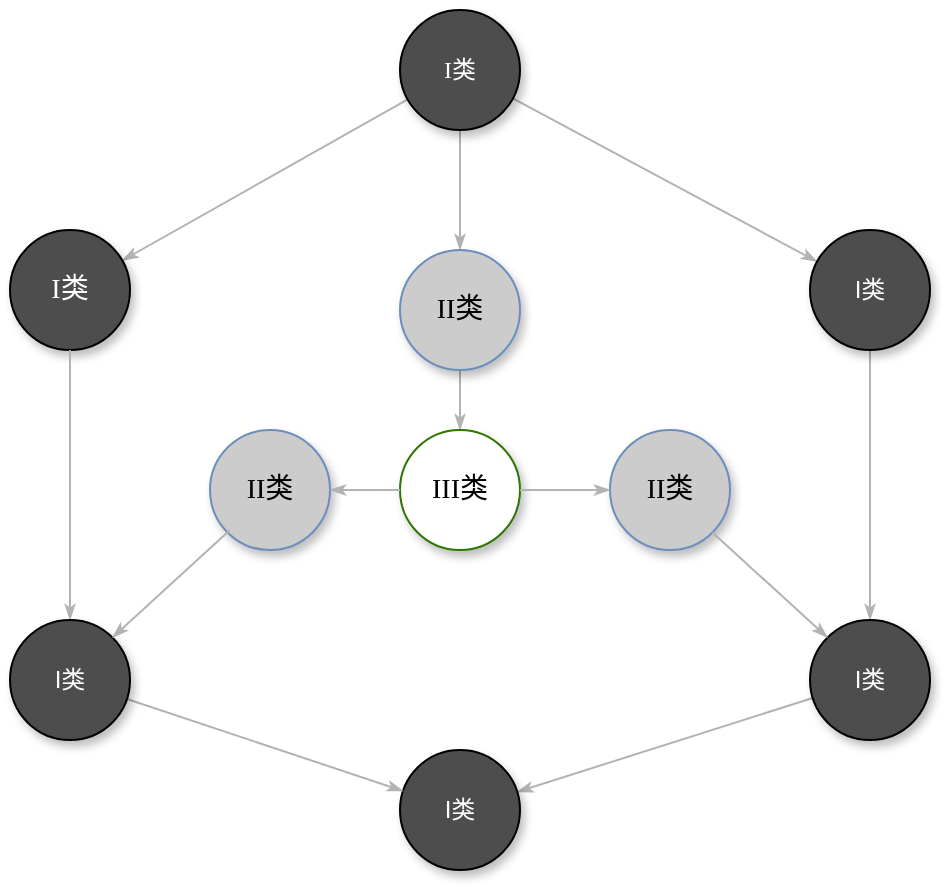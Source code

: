 <mxfile version="20.1.4" type="github">
  <diagram name="Page-1" id="42789a77-a242-8287-6e28-9cd8cfd52e62">
    <mxGraphModel dx="1422" dy="706" grid="1" gridSize="10" guides="1" tooltips="1" connect="1" arrows="1" fold="1" page="1" pageScale="1" pageWidth="1100" pageHeight="850" background="none" math="0" shadow="0">
      <root>
        <mxCell id="0" />
        <mxCell id="1" parent="0" />
        <mxCell id="1ea317790d2ca983-12" style="edgeStyle=none;rounded=1;html=1;labelBackgroundColor=none;startArrow=none;startFill=0;startSize=5;endArrow=classicThin;endFill=1;endSize=5;jettySize=auto;orthogonalLoop=1;strokeColor=#B3B3B3;strokeWidth=1;fontFamily=Verdana;fontSize=12" parent="1" source="1ea317790d2ca983-1" target="1ea317790d2ca983-2" edge="1">
          <mxGeometry relative="1" as="geometry" />
        </mxCell>
        <mxCell id="1ea317790d2ca983-13" value="" style="edgeStyle=none;rounded=1;html=1;labelBackgroundColor=none;startArrow=none;startFill=0;startSize=5;endArrow=classicThin;endFill=1;endSize=5;jettySize=auto;orthogonalLoop=1;strokeColor=#B3B3B3;strokeWidth=1;fontFamily=Verdana;fontSize=12" parent="1" source="1ea317790d2ca983-1" target="1ea317790d2ca983-9" edge="1">
          <mxGeometry relative="1" as="geometry" />
        </mxCell>
        <mxCell id="1ea317790d2ca983-14" value="" style="edgeStyle=none;rounded=1;html=1;labelBackgroundColor=none;startArrow=none;startFill=0;startSize=5;endArrow=classicThin;endFill=1;endSize=5;jettySize=auto;orthogonalLoop=1;strokeColor=#B3B3B3;strokeWidth=1;fontFamily=Verdana;fontSize=12" parent="1" source="1ea317790d2ca983-1" target="1ea317790d2ca983-3" edge="1">
          <mxGeometry relative="1" as="geometry" />
        </mxCell>
        <mxCell id="1ea317790d2ca983-1" value="&lt;span style=&quot;font-family: Verdana;&quot; lang=&quot;EN-US&quot;&gt;I&lt;/span&gt;&lt;span style=&quot;font-family: Verdana;&quot;&gt;类&lt;/span&gt;" style="ellipse;whiteSpace=wrap;html=1;rounded=0;shadow=1;comic=0;labelBackgroundColor=none;strokeWidth=1;fontFamily=Helvetica;fontSize=12;align=center;fillColor=#4D4D4D;strokeColor=#000000;fontColor=#FFFFFF;" parent="1" vertex="1">
          <mxGeometry x="465" y="120" width="60" height="60" as="geometry" />
        </mxCell>
        <mxCell id="1ea317790d2ca983-21" value="" style="edgeStyle=none;rounded=1;html=1;labelBackgroundColor=none;startArrow=none;startFill=0;startSize=5;endArrow=classicThin;endFill=1;endSize=5;jettySize=auto;orthogonalLoop=1;strokeColor=#B3B3B3;strokeWidth=1;fontFamily=Verdana;fontSize=12" parent="1" source="1ea317790d2ca983-2" target="1ea317790d2ca983-7" edge="1">
          <mxGeometry relative="1" as="geometry" />
        </mxCell>
        <mxCell id="1ea317790d2ca983-2" value="&lt;span style=&quot;font-size:10.5pt;mso-bidi-font-size:11.0pt;font-family:宋体;mso-bidi-font-family:&lt;br/&gt;&amp;quot;Times New Roman&amp;quot;;mso-bidi-theme-font:minor-bidi;mso-ansi-language:EN-US;&lt;br/&gt;mso-fareast-language:ZH-CN;mso-bidi-language:AR-SA&quot; lang=&quot;EN-US&quot;&gt;II&lt;/span&gt;&lt;span style=&quot;font-size:10.5pt;mso-bidi-font-size:11.0pt;font-family:宋体;mso-bidi-font-family:&lt;br/&gt;&amp;quot;Times New Roman&amp;quot;;mso-bidi-theme-font:minor-bidi;mso-ansi-language:EN-US;&lt;br/&gt;mso-fareast-language:ZH-CN;mso-bidi-language:AR-SA&quot;&gt;类&lt;/span&gt;" style="ellipse;whiteSpace=wrap;html=1;rounded=0;shadow=1;comic=0;labelBackgroundColor=none;strokeWidth=1;fontFamily=Verdana;fontSize=12;align=center;fillColor=#CCCCCC;strokeColor=#6c8ebf;" parent="1" vertex="1">
          <mxGeometry x="465" y="240" width="60" height="60" as="geometry" />
        </mxCell>
        <mxCell id="1ea317790d2ca983-15" value="" style="edgeStyle=none;rounded=1;html=1;labelBackgroundColor=none;startArrow=none;startFill=0;startSize=5;endArrow=classicThin;endFill=1;endSize=5;jettySize=auto;orthogonalLoop=1;strokeColor=#B3B3B3;strokeWidth=1;fontFamily=Verdana;fontSize=12;entryX=0.5;entryY=0;entryDx=0;entryDy=0;" parent="1" source="1ea317790d2ca983-3" target="1ea317790d2ca983-5" edge="1">
          <mxGeometry relative="1" as="geometry">
            <mxPoint x="737.5" y="320" as="targetPoint" />
          </mxGeometry>
        </mxCell>
        <mxCell id="1ea317790d2ca983-3" value="&lt;span lang=&quot;EN-US&quot;&gt;I&lt;/span&gt;类" style="ellipse;whiteSpace=wrap;html=1;rounded=0;shadow=1;comic=0;labelBackgroundColor=none;strokeWidth=1;fontFamily=Helvetica;fontSize=12;align=center;fillColor=#4D4D4D;strokeColor=#000000;fontColor=#FFFFFF;" parent="1" vertex="1">
          <mxGeometry x="670" y="230" width="60" height="60" as="geometry" />
        </mxCell>
        <mxCell id="1ea317790d2ca983-17" value="" style="edgeStyle=none;rounded=1;html=1;labelBackgroundColor=none;startArrow=none;startFill=0;startSize=5;endArrow=classicThin;endFill=1;endSize=5;jettySize=auto;orthogonalLoop=1;strokeColor=#B3B3B3;strokeWidth=1;fontFamily=Verdana;fontSize=12" parent="1" source="1ea317790d2ca983-5" target="1ea317790d2ca983-8" edge="1">
          <mxGeometry relative="1" as="geometry" />
        </mxCell>
        <mxCell id="1ea317790d2ca983-5" value="&lt;span lang=&quot;EN-US&quot;&gt;I&lt;/span&gt;类" style="ellipse;whiteSpace=wrap;html=1;rounded=0;shadow=1;comic=0;labelBackgroundColor=none;strokeWidth=1;fontFamily=Helvetica;fontSize=12;align=center;fillColor=#4D4D4D;strokeColor=#000000;fontColor=#FFFFFF;" parent="1" vertex="1">
          <mxGeometry x="670" y="425" width="60" height="60" as="geometry" />
        </mxCell>
        <mxCell id="1ea317790d2ca983-6" value="&lt;span style=&quot;font-size:10.5pt;mso-bidi-font-size:11.0pt;font-family:宋体;mso-bidi-font-family:&lt;br/&gt;&amp;quot;Times New Roman&amp;quot;;mso-bidi-theme-font:minor-bidi;mso-ansi-language:EN-US;&lt;br/&gt;mso-fareast-language:ZH-CN;mso-bidi-language:AR-SA&quot; lang=&quot;EN-US&quot;&gt;II&lt;/span&gt;&lt;span style=&quot;font-size:10.5pt;mso-bidi-font-size:11.0pt;font-family:宋体;mso-bidi-font-family:&lt;br/&gt;&amp;quot;Times New Roman&amp;quot;;mso-bidi-theme-font:minor-bidi;mso-ansi-language:EN-US;&lt;br/&gt;mso-fareast-language:ZH-CN;mso-bidi-language:AR-SA&quot;&gt;类&lt;/span&gt;" style="ellipse;whiteSpace=wrap;html=1;rounded=0;shadow=1;comic=0;labelBackgroundColor=none;strokeWidth=1;fontFamily=Verdana;fontSize=12;align=center;fillColor=#CCCCCC;strokeColor=#6c8ebf;" parent="1" vertex="1">
          <mxGeometry x="570" y="330" width="60" height="60" as="geometry" />
        </mxCell>
        <mxCell id="1ea317790d2ca983-7" value="&lt;span style=&quot;font-size:10.5pt;mso-bidi-font-size:11.0pt;font-family:宋体;mso-bidi-font-family:&lt;br/&gt;&amp;quot;Times New Roman&amp;quot;;mso-bidi-theme-font:minor-bidi;mso-ansi-language:EN-US;&lt;br/&gt;mso-fareast-language:ZH-CN;mso-bidi-language:AR-SA&quot; lang=&quot;EN-US&quot;&gt;III&lt;/span&gt;&lt;span style=&quot;font-size:10.5pt;mso-bidi-font-size:11.0pt;font-family:宋体;mso-bidi-font-family:&lt;br/&gt;&amp;quot;Times New Roman&amp;quot;;mso-bidi-theme-font:minor-bidi;mso-ansi-language:EN-US;&lt;br/&gt;mso-fareast-language:ZH-CN;mso-bidi-language:AR-SA&quot;&gt;类&lt;/span&gt;" style="ellipse;whiteSpace=wrap;html=1;rounded=0;shadow=1;comic=0;labelBackgroundColor=none;strokeWidth=1;fontFamily=Verdana;fontSize=12;align=center;fillColor=#FFFFFF;fontColor=#000000;strokeColor=#2D7600;" parent="1" vertex="1">
          <mxGeometry x="465" y="330" width="60" height="60" as="geometry" />
        </mxCell>
        <mxCell id="1ea317790d2ca983-8" value="&lt;span lang=&quot;EN-US&quot;&gt;I&lt;/span&gt;类" style="ellipse;whiteSpace=wrap;html=1;rounded=0;shadow=1;comic=0;labelBackgroundColor=none;strokeWidth=1;fontFamily=Helvetica;fontSize=12;align=center;fillColor=#4D4D4D;strokeColor=#000000;fontColor=#FFFFFF;" parent="1" vertex="1">
          <mxGeometry x="465" y="490" width="60" height="60" as="geometry" />
        </mxCell>
        <mxCell id="1ea317790d2ca983-9" value="&lt;span style=&quot;font-size:10.5pt;mso-bidi-font-size:11.0pt;font-family:宋体;mso-bidi-font-family:&lt;br/&gt;&amp;quot;Times New Roman&amp;quot;;mso-bidi-theme-font:minor-bidi;mso-ansi-language:EN-US;&lt;br/&gt;mso-fareast-language:ZH-CN;mso-bidi-language:AR-SA&quot; lang=&quot;EN-US&quot;&gt;I&lt;/span&gt;&lt;span style=&quot;font-size:10.5pt;mso-bidi-font-size:11.0pt;font-family:宋体;mso-bidi-font-family:&lt;br/&gt;&amp;quot;Times New Roman&amp;quot;;mso-bidi-theme-font:minor-bidi;mso-ansi-language:EN-US;&lt;br/&gt;mso-fareast-language:ZH-CN;mso-bidi-language:AR-SA&quot;&gt;类&lt;/span&gt;" style="ellipse;whiteSpace=wrap;html=1;rounded=0;shadow=1;comic=0;labelBackgroundColor=none;strokeWidth=1;fontFamily=Helvetica;fontSize=12;align=center;fillColor=#4D4D4D;strokeColor=#000000;fontColor=#FFFFFF;" parent="1" vertex="1">
          <mxGeometry x="270" y="230" width="60" height="60" as="geometry" />
        </mxCell>
        <mxCell id="1ea317790d2ca983-20" value="" style="edgeStyle=none;rounded=1;html=1;labelBackgroundColor=none;startArrow=none;startFill=0;startSize=5;endArrow=classicThin;endFill=1;endSize=5;jettySize=auto;orthogonalLoop=1;strokeColor=#B3B3B3;strokeWidth=1;fontFamily=Verdana;fontSize=12;exitX=0.5;exitY=1;exitDx=0;exitDy=0;" parent="1" source="1ea317790d2ca983-9" target="1ea317790d2ca983-11" edge="1">
          <mxGeometry relative="1" as="geometry">
            <mxPoint x="247.5" y="370" as="sourcePoint" />
          </mxGeometry>
        </mxCell>
        <mxCell id="1ea317790d2ca983-18" value="" style="edgeStyle=none;rounded=1;html=1;labelBackgroundColor=none;startArrow=none;startFill=0;startSize=5;endArrow=classicThin;endFill=1;endSize=5;jettySize=auto;orthogonalLoop=1;strokeColor=#B3B3B3;strokeWidth=1;fontFamily=Verdana;fontSize=12" parent="1" source="1ea317790d2ca983-11" target="1ea317790d2ca983-8" edge="1">
          <mxGeometry relative="1" as="geometry" />
        </mxCell>
        <mxCell id="1ea317790d2ca983-11" value="&lt;span lang=&quot;EN-US&quot;&gt;I&lt;/span&gt;类" style="ellipse;whiteSpace=wrap;html=1;rounded=0;shadow=1;comic=0;labelBackgroundColor=none;strokeWidth=1;fontFamily=Helvetica;fontSize=12;align=center;fillColor=#4D4D4D;strokeColor=#000000;fontColor=#FFFFFF;" parent="1" vertex="1">
          <mxGeometry x="270" y="425" width="60" height="60" as="geometry" />
        </mxCell>
        <mxCell id="GIspUnlDH8avRdbgShiE-2" value="" style="edgeStyle=none;rounded=1;html=1;labelBackgroundColor=none;startArrow=none;startFill=0;startSize=5;endArrow=classicThin;endFill=1;endSize=5;jettySize=auto;orthogonalLoop=1;strokeColor=#B3B3B3;strokeWidth=1;fontFamily=Verdana;fontSize=12;exitX=1;exitY=0.5;exitDx=0;exitDy=0;entryX=0;entryY=0.5;entryDx=0;entryDy=0;" edge="1" parent="1" source="1ea317790d2ca983-7" target="1ea317790d2ca983-6">
          <mxGeometry relative="1" as="geometry">
            <mxPoint x="520" y="390" as="sourcePoint" />
            <mxPoint x="610" y="430" as="targetPoint" />
          </mxGeometry>
        </mxCell>
        <mxCell id="GIspUnlDH8avRdbgShiE-3" value="&lt;span style=&quot;font-size:10.5pt;mso-bidi-font-size:11.0pt;font-family:宋体;mso-bidi-font-family:&lt;br/&gt;&amp;quot;Times New Roman&amp;quot;;mso-bidi-theme-font:minor-bidi;mso-ansi-language:EN-US;&lt;br/&gt;mso-fareast-language:ZH-CN;mso-bidi-language:AR-SA&quot; lang=&quot;EN-US&quot;&gt;II&lt;/span&gt;&lt;span style=&quot;font-size:10.5pt;mso-bidi-font-size:11.0pt;font-family:宋体;mso-bidi-font-family:&lt;br/&gt;&amp;quot;Times New Roman&amp;quot;;mso-bidi-theme-font:minor-bidi;mso-ansi-language:EN-US;&lt;br/&gt;mso-fareast-language:ZH-CN;mso-bidi-language:AR-SA&quot;&gt;类&lt;/span&gt;" style="ellipse;whiteSpace=wrap;html=1;rounded=0;shadow=1;comic=0;labelBackgroundColor=none;strokeWidth=1;fontFamily=Verdana;fontSize=12;align=center;fillColor=#CCCCCC;strokeColor=#6c8ebf;" vertex="1" parent="1">
          <mxGeometry x="370" y="330" width="60" height="60" as="geometry" />
        </mxCell>
        <mxCell id="GIspUnlDH8avRdbgShiE-4" value="" style="edgeStyle=none;rounded=1;html=1;labelBackgroundColor=none;startArrow=none;startFill=0;startSize=5;endArrow=classicThin;endFill=1;endSize=5;jettySize=auto;orthogonalLoop=1;strokeColor=#B3B3B3;strokeWidth=1;fontFamily=Verdana;fontSize=12;exitX=0;exitY=0.5;exitDx=0;exitDy=0;" edge="1" parent="1" source="1ea317790d2ca983-7" target="GIspUnlDH8avRdbgShiE-3">
          <mxGeometry relative="1" as="geometry">
            <mxPoint x="523.838" y="362.796" as="sourcePoint" />
            <mxPoint x="645" y="435" as="targetPoint" />
          </mxGeometry>
        </mxCell>
        <mxCell id="GIspUnlDH8avRdbgShiE-5" value="" style="edgeStyle=none;rounded=1;html=1;labelBackgroundColor=none;startArrow=none;startFill=0;startSize=5;endArrow=classicThin;endFill=1;endSize=5;jettySize=auto;orthogonalLoop=1;strokeColor=#B3B3B3;strokeWidth=1;fontFamily=Verdana;fontSize=12;entryX=1;entryY=0;entryDx=0;entryDy=0;" edge="1" parent="1" target="1ea317790d2ca983-11">
          <mxGeometry relative="1" as="geometry">
            <mxPoint x="380" y="380" as="sourcePoint" />
            <mxPoint x="259.694" y="425.001" as="targetPoint" />
          </mxGeometry>
        </mxCell>
        <mxCell id="GIspUnlDH8avRdbgShiE-6" value="" style="edgeStyle=none;rounded=1;html=1;labelBackgroundColor=none;startArrow=none;startFill=0;startSize=5;endArrow=classicThin;endFill=1;endSize=5;jettySize=auto;orthogonalLoop=1;strokeColor=#B3B3B3;strokeWidth=1;fontFamily=Verdana;fontSize=12;entryX=0;entryY=0;entryDx=0;entryDy=0;exitX=1;exitY=1;exitDx=0;exitDy=0;" edge="1" parent="1" source="1ea317790d2ca983-6" target="1ea317790d2ca983-5">
          <mxGeometry relative="1" as="geometry">
            <mxPoint x="660" y="460" as="sourcePoint" />
            <mxPoint x="295" y="475" as="targetPoint" />
          </mxGeometry>
        </mxCell>
      </root>
    </mxGraphModel>
  </diagram>
</mxfile>
